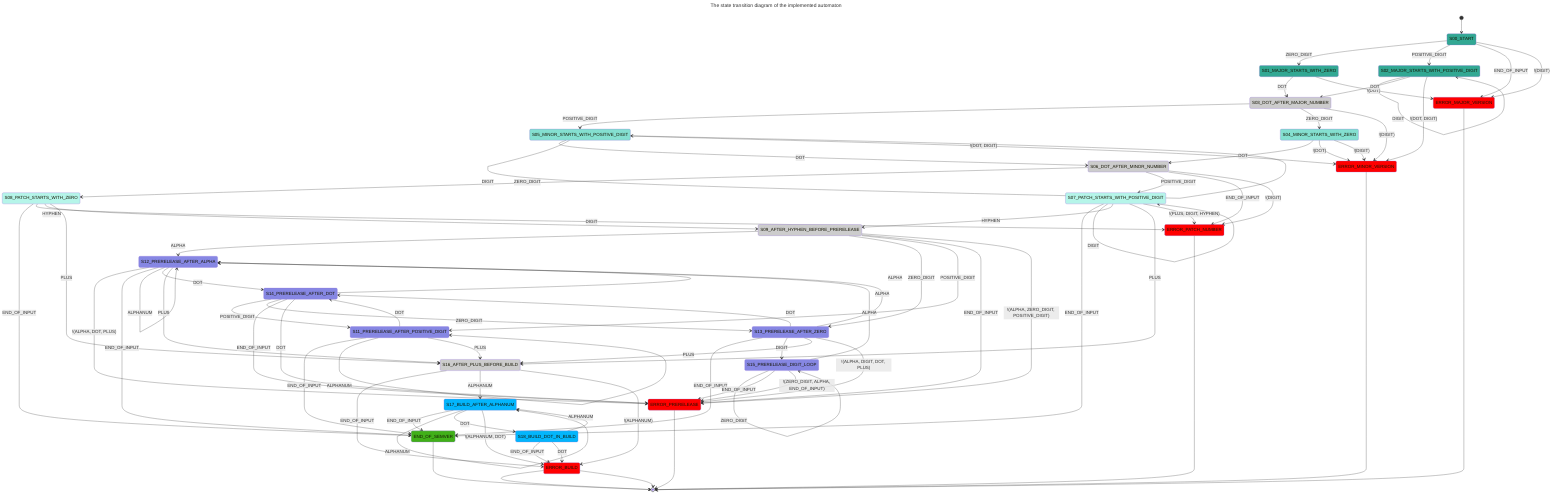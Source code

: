 ---
title: The state transition diagram of the implemented automaton
---
stateDiagram-v2
    [*] --> S00_START:::majorElement



    S00_START --> S01_MAJOR_STARTS_WITH_ZERO:::majorElement : ZERO_DIGIT
    S00_START --> S02_MAJOR_STARTS_WITH_POSITIVE_DIGIT:::majorElement : POSITIVE_DIGIT
    S00_START --> ERROR_MAJOR_VERSION : END_OF_INPUT
    S00_START --> ERROR_MAJOR_VERSION : !(DIGIT)

    S01_MAJOR_STARTS_WITH_ZERO --> S03_DOT_AFTER_MAJOR_NUMBER : DOT
    S01_MAJOR_STARTS_WITH_ZERO --> ERROR_MAJOR_VERSION : !(DOT)

    S02_MAJOR_STARTS_WITH_POSITIVE_DIGIT --> S02_MAJOR_STARTS_WITH_POSITIVE_DIGIT : DIGIT
    S02_MAJOR_STARTS_WITH_POSITIVE_DIGIT --> S03_DOT_AFTER_MAJOR_NUMBER:::separatorElement : DOT
    S02_MAJOR_STARTS_WITH_POSITIVE_DIGIT --> ERROR_MINOR_VERSION : !(DOT, DIGIT)

    S03_DOT_AFTER_MAJOR_NUMBER --> S05_MINOR_STARTS_WITH_POSITIVE_DIGIT:::minorElement : POSITIVE_DIGIT
    S03_DOT_AFTER_MAJOR_NUMBER --> S04_MINOR_STARTS_WITH_ZERO:::minorElement : ZERO_DIGIT
    S03_DOT_AFTER_MAJOR_NUMBER --> ERROR_MINOR_VERSION : !(DIGIT)

    S04_MINOR_STARTS_WITH_ZERO --> S06_DOT_AFTER_MINOR_NUMBER:::separatorElement : DOT
    S04_MINOR_STARTS_WITH_ZERO --> ERROR_MINOR_VERSION : !(DOT)
    S04_MINOR_STARTS_WITH_ZERO --> ERROR_MINOR_VERSION : !(DIGIT)

    S05_MINOR_STARTS_WITH_POSITIVE_DIGIT --> S06_DOT_AFTER_MINOR_NUMBER:::separatorElement : DOT
    S05_MINOR_STARTS_WITH_POSITIVE_DIGIT --> S05_MINOR_STARTS_WITH_POSITIVE_DIGIT : DIGIT
    S05_MINOR_STARTS_WITH_POSITIVE_DIGIT --> ERROR_MINOR_VERSION : !(DOT, DIGIT)

    S06_DOT_AFTER_MINOR_NUMBER --> S08_PATCH_STARTS_WITH_ZERO:::patchElement : ZERO_DIGIT
    S06_DOT_AFTER_MINOR_NUMBER --> S07_PATCH_STARTS_WITH_POSITIVE_DIGIT:::patchElement : POSITIVE_DIGIT
    S06_DOT_AFTER_MINOR_NUMBER --> ERROR_PATCH_NUMBER : END_OF_INPUT
    S06_DOT_AFTER_MINOR_NUMBER --> ERROR_PATCH_NUMBER : !(DIGIT)

    S07_PATCH_STARTS_WITH_POSITIVE_DIGIT --> END_OF_SEMVER:::endOfSemver : END_OF_INPUT
    S07_PATCH_STARTS_WITH_POSITIVE_DIGIT --> S07_PATCH_STARTS_WITH_POSITIVE_DIGIT : DIGIT
    S07_PATCH_STARTS_WITH_POSITIVE_DIGIT --> S09_AFTER_HYPHEN_BEFORE_PRERELEASE : HYPHEN
    S07_PATCH_STARTS_WITH_POSITIVE_DIGIT --> S16_AFTER_PLUS_BEFORE_BUILD:::separatorElement : PLUS
    S07_PATCH_STARTS_WITH_POSITIVE_DIGIT --> ERROR_PATCH_NUMBER : !(PLUS, DIGIT, HYPHEN)

    S08_PATCH_STARTS_WITH_ZERO --> END_OF_SEMVER : END_OF_INPUT
    S08_PATCH_STARTS_WITH_ZERO --> ERROR_PATCH_NUMBER : DIGIT
    S08_PATCH_STARTS_WITH_ZERO --> S09_AFTER_HYPHEN_BEFORE_PRERELEASE:::separatorElement : HYPHEN
    S08_PATCH_STARTS_WITH_ZERO --> S16_AFTER_PLUS_BEFORE_BUILD : PLUS

    S09_AFTER_HYPHEN_BEFORE_PRERELEASE --> S12_PRERELEASE_AFTER_ALPHA:::prereleaseElement : ALPHA
    S09_AFTER_HYPHEN_BEFORE_PRERELEASE --> S13_PRERELEASE_AFTER_ZERO:::prereleaseElement : ZERO_DIGIT
    S09_AFTER_HYPHEN_BEFORE_PRERELEASE --> S11_PRERELEASE_AFTER_POSITIVE_DIGIT:::prereleaseElement : POSITIVE_DIGIT
    S09_AFTER_HYPHEN_BEFORE_PRERELEASE --> ERROR_PRERELEASE : END_OF_INPUT
    S09_AFTER_HYPHEN_BEFORE_PRERELEASE --> ERROR_PRERELEASE : !(ALPHA, ZERO_DIGIT, POSITIVE_DIGIT)

    S11_PRERELEASE_AFTER_POSITIVE_DIGIT --> END_OF_SEMVER : END_OF_INPUT
    S11_PRERELEASE_AFTER_POSITIVE_DIGIT --> S11_PRERELEASE_AFTER_POSITIVE_DIGIT : ALPHANUM
    S11_PRERELEASE_AFTER_POSITIVE_DIGIT --> S14_PRERELEASE_AFTER_DOT : DOT
    S11_PRERELEASE_AFTER_POSITIVE_DIGIT --> S16_AFTER_PLUS_BEFORE_BUILD : PLUS
    S12_PRERELEASE_AFTER_ALPHA --> ERROR_PRERELEASE : !(ALPHA, DOT, PLUS)

    S12_PRERELEASE_AFTER_ALPHA --> END_OF_SEMVER : END_OF_INPUT
    S12_PRERELEASE_AFTER_ALPHA --> S12_PRERELEASE_AFTER_ALPHA : ALPHANUM
    S12_PRERELEASE_AFTER_ALPHA --> S14_PRERELEASE_AFTER_DOT : DOT
    S12_PRERELEASE_AFTER_ALPHA --> S16_AFTER_PLUS_BEFORE_BUILD : PLUS

    S13_PRERELEASE_AFTER_ZERO --> END_OF_SEMVER : END_OF_INPUT
    S13_PRERELEASE_AFTER_ZERO --> S14_PRERELEASE_AFTER_DOT:::prereleaseElement : DOT
    S13_PRERELEASE_AFTER_ZERO --> S15_PRERELEASE_DIGIT_LOOP:::prereleaseElement : DIGIT
    S13_PRERELEASE_AFTER_ZERO --> S12_PRERELEASE_AFTER_ALPHA:::prereleaseElement : ALPHA
    S13_PRERELEASE_AFTER_ZERO --> S16_AFTER_PLUS_BEFORE_BUILD : PLUS
    S13_PRERELEASE_AFTER_ZERO --> ERROR_PRERELEASE : !(ALPHA, DIGIT, DOT, PLUS)


    S14_PRERELEASE_AFTER_DOT --> S11_PRERELEASE_AFTER_POSITIVE_DIGIT : POSITIVE_DIGIT
    S14_PRERELEASE_AFTER_DOT --> S13_PRERELEASE_AFTER_ZERO : ZERO_DIGIT
    S14_PRERELEASE_AFTER_DOT --> S12_PRERELEASE_AFTER_ALPHA : ALPHA
    S14_PRERELEASE_AFTER_DOT --> ERROR_PRERELEASE : END_OF_INPUT
    S14_PRERELEASE_AFTER_DOT --> ERROR_PRERELEASE : DOT

    S15_PRERELEASE_DIGIT_LOOP --> S15_PRERELEASE_DIGIT_LOOP : ZERO_DIGIT
    S15_PRERELEASE_DIGIT_LOOP --> S12_PRERELEASE_AFTER_ALPHA : ALPHA
    S15_PRERELEASE_DIGIT_LOOP --> ERROR_PRERELEASE : END_OF_INPUT
    S15_PRERELEASE_DIGIT_LOOP --> ERROR_PRERELEASE : !(ZERO_DIGIT, ALPHA, END_OF_INPUT)

    S16_AFTER_PLUS_BEFORE_BUILD --> ERROR_BUILD : END_OF_INPUT
    S16_AFTER_PLUS_BEFORE_BUILD --> S17_BUILD_AFTER_ALPHANUM:::buildElement : ALPHANUM
    S16_AFTER_PLUS_BEFORE_BUILD --> ERROR_BUILD : !(ALPHANUM)

    S17_BUILD_AFTER_ALPHANUM --> END_OF_SEMVER : END_OF_INPUT
    S17_BUILD_AFTER_ALPHANUM --> S17_BUILD_AFTER_ALPHANUM:::buildElement : ALPHANUM
    S17_BUILD_AFTER_ALPHANUM --> S18_BUILD_DOT_IN_BUILD:::buildElement : DOT
    S17_BUILD_AFTER_ALPHANUM --> ERROR_BUILD : !(ALPHANUM, DOT)

    S18_BUILD_DOT_IN_BUILD --> S17_BUILD_AFTER_ALPHANUM : ALPHANUM
    S18_BUILD_DOT_IN_BUILD --> ERROR_BUILD : END_OF_INPUT
    S18_BUILD_DOT_IN_BUILD --> ERROR_BUILD : DOT

    ERROR_PRERELEASE:::errorElement --> [*]
    ERROR_BUILD:::errorElement --> [*]
    ERROR_PATCH_NUMBER:::errorElement --> [*]
    ERROR_MAJOR_VERSION:::errorElement --> [*]
    ERROR_MINOR_VERSION:::errorElement --> [*]
    ERROR_BUILD:::errorElement --> [*]
    END_OF_SEMVER --> [*]




    classDef majorElement fill:#32a893
    classDef minorElement fill:#84e0d0
    classDef patchElement fill:#b5f5e9
    classDef prereleaseElement fill:#8687e3
    classDef buildElement fill:#03b6fc
    classDef separatorElement fill:#ccc
    classDef errorElement fill:#f00
    classDef endOfSemver fill:#41b019